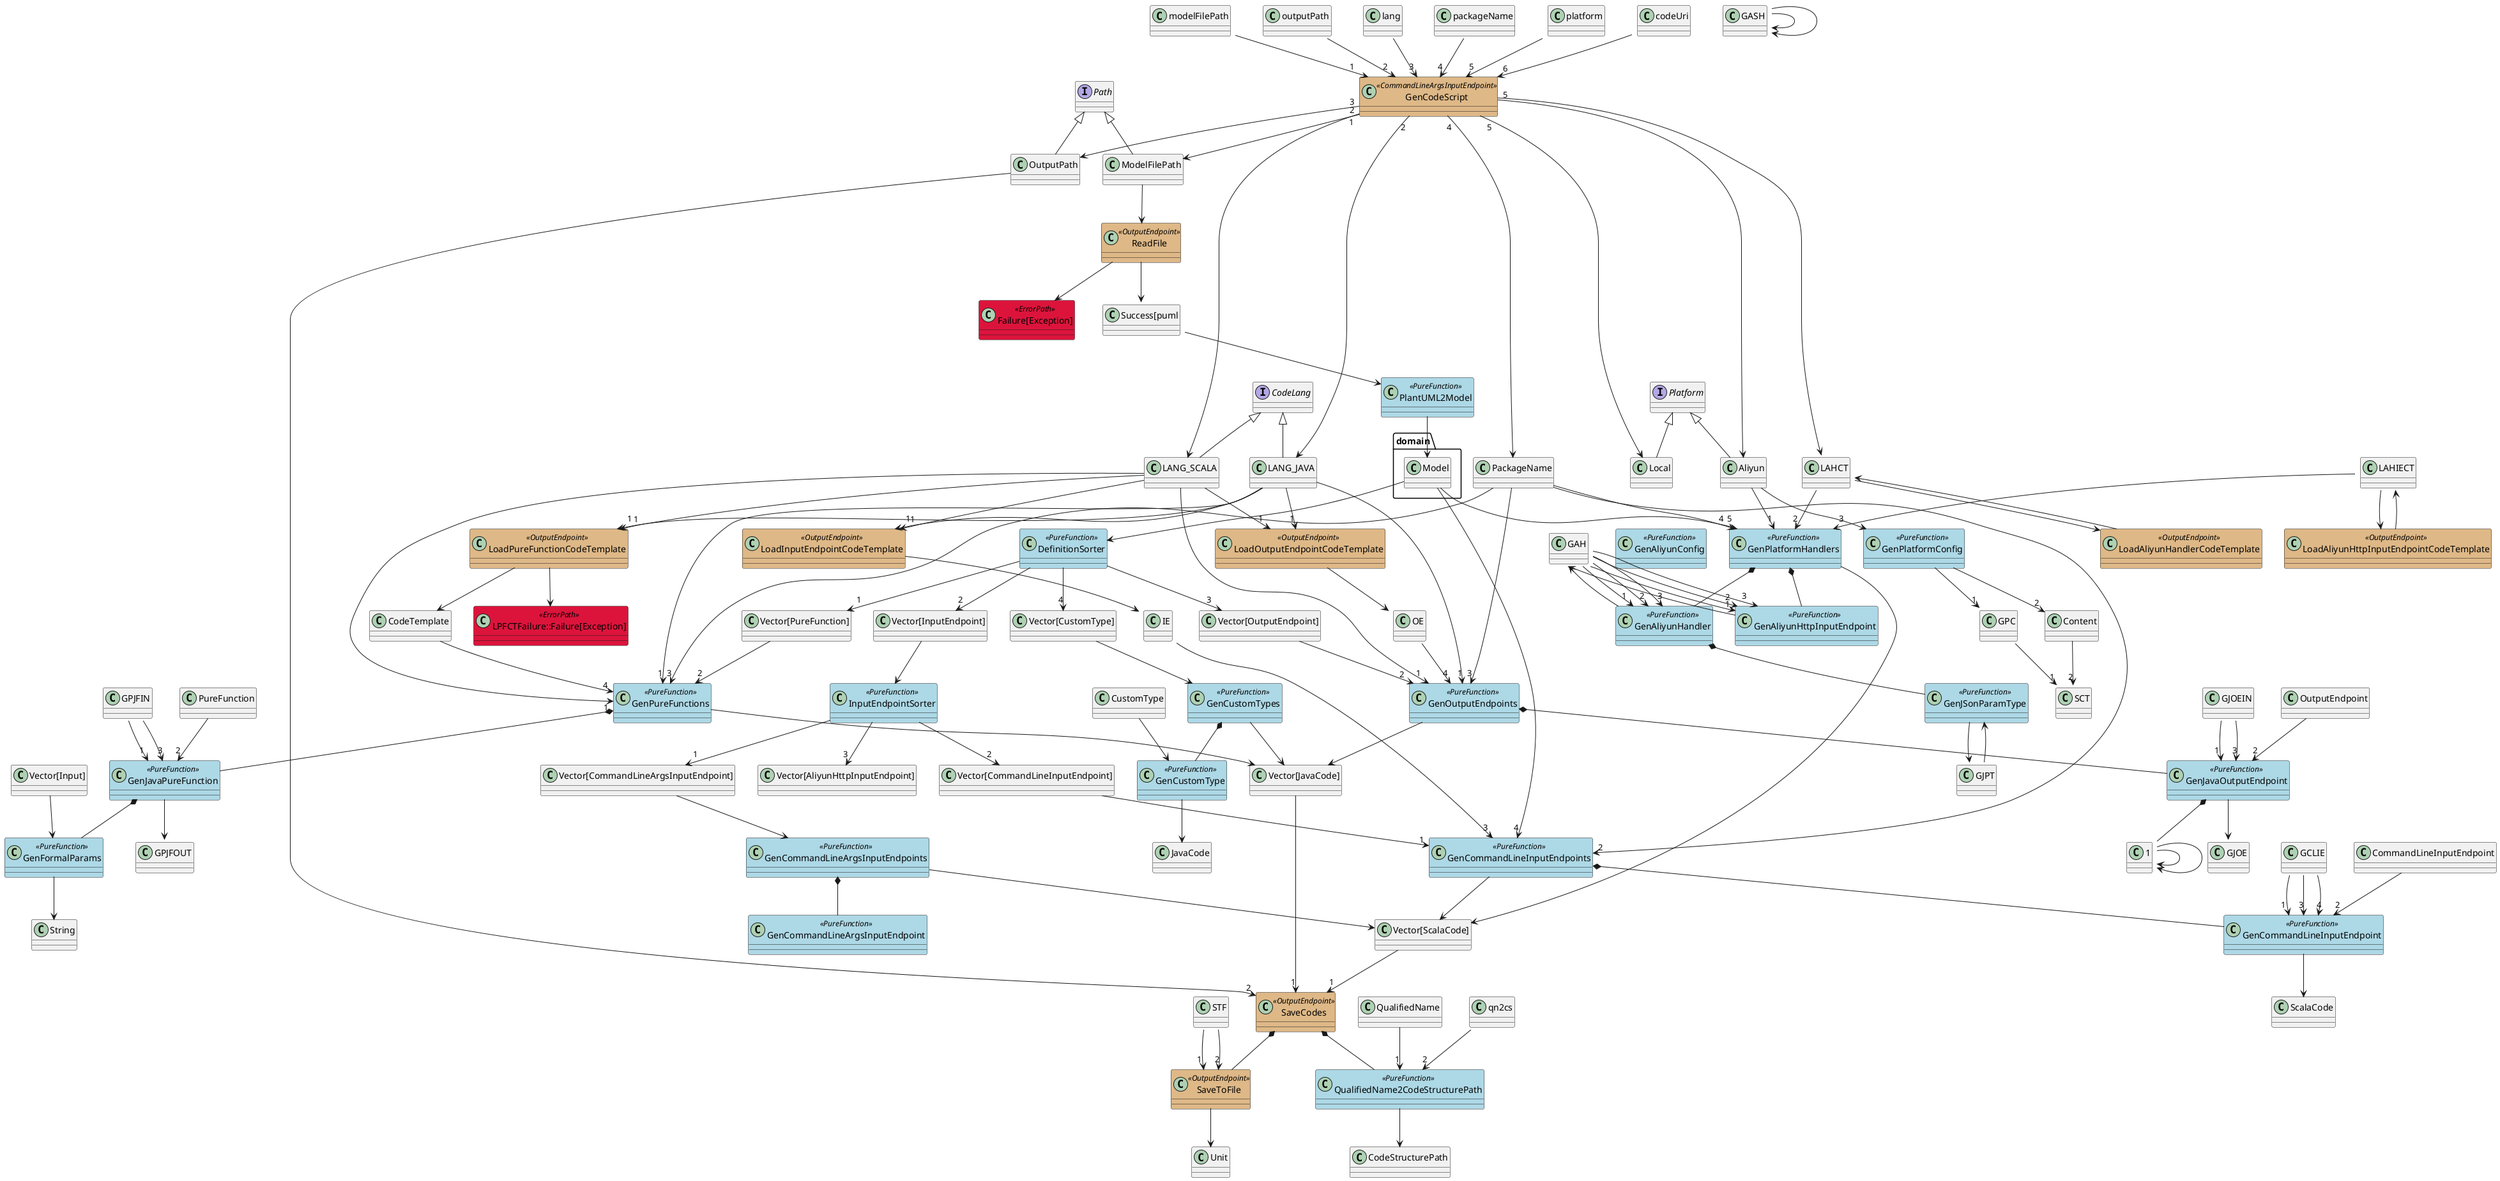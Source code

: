 @startuml
skinparam class {
	BackgroundColor<<CommandLineInputEndpoint>> BurlyWood
	BackgroundColor<<CommandLineArgsInputEndpoint>> BurlyWood
	BackgroundColor<<AliyunHttpInputEndpoint>> BurlyWood
	BackgroundColor<<OutputEndpoint>> BurlyWood
	BackgroundColor<<PureFunction>> LightBlue
	BackgroundColor<<AlternativePath>> LightGrey
	BackgroundColor<<ErrorPath>> Crimson
}

class GenCodeScript <<CommandLineArgsInputEndpoint>>
class ReadFile <<OutputEndpoint>>
class PlantUML2Model <<PureFunction>>
class GenPureFunctions <<PureFunction>>
class GenJavaPureFunction <<PureFunction>>
class GenOutputEndpoints <<PureFunction>>
class GenJavaOutputEndpoint <<PureFunction>>
class GenCommandLineArgsInputEndpoints <<PureFunction>>
class GenCommandLineArgsInputEndpoint <<PureFunction>>
class GenCommandLineInputEndpoints <<PureFunction>>
class GenCommandLineInputEndpoint <<PureFunction>>
class GenCustomTypes <<PureFunction>>
class GenCustomType <<PureFunction>>
class DefinitionSorter <<PureFunction>>
class InputEndpointSorter <<PureFunction>>
class SaveCodes <<OutputEndpoint>>
class SaveToFile <<OutputEndpoint>>
class "Failure[Exception]" <<ErrorPath>>
class "LPFCTFailure::Failure[Exception]" <<ErrorPath>>
class LoadPureFunctionCodeTemplate <<OutputEndpoint>>
class LoadOutputEndpointCodeTemplate <<OutputEndpoint>>
class LoadInputEndpointCodeTemplate <<OutputEndpoint>>
class LoadAliyunHandlerCodeTemplate <<OutputEndpoint>>
class LoadAliyunHttpInputEndpointCodeTemplate <<OutputEndpoint>>
class GenFormalParams <<PureFunction>>
class GenJSonParamType <<PureFunction>>
class QualifiedName2CodeStructurePath <<PureFunction>>
together {
class GenPlatformHandlers <<PureFunction>>
class GenAliyunHandler <<PureFunction>>
class GenPlatformConfig <<PureFunction>>
class GenAliyunConfig <<PureFunction>>
class GenAliyunHttpInputEndpoint <<PureFunction>>
}

interface CodeLang
CodeLang <|-- LANG_JAVA
CodeLang <|-- LANG_SCALA

interface Path
Path <|-- OutputPath
Path <|-- ModelFilePath

interface Platform
Platform <|-- Aliyun
Platform <|-- Local

modelFilePath::String --> "1" GenCodeScript
outputPath::String --> "2" GenCodeScript
lang::String --> "3" GenCodeScript
packageName::String --> "4" GenCodeScript
platform::String --> "5" GenCodeScript
codeUri::String --> "6" GenCodeScript
GenCodeScript "1" --> ModelFilePath
GenCodeScript "2" --> LANG_JAVA
GenCodeScript "2" --> LANG_SCALA
GenCodeScript "3" --> OutputPath
GenCodeScript "4" --> PackageName
GenCodeScript "5" --> Aliyun
GenCodeScript "5" --> Local
GenCodeScript --> LAHCT::Unit

"Vector[Input]" --> GenFormalParams
GenFormalParams --> String
GenJavaPureFunction *-- GenFormalParams

"GASH::Vector[Input]" --> GASH::GenFormalParams
GASH::GenFormalParams --> GASH::String
GenAliyunHandler *-- GenJSonParamType
"GJPT::Vector[Input]" --> GenJSonParamType
GenJSonParamType --> GJPT::String

"1::Vector[Input]" --> 1::GenFormalParams
1::GenFormalParams --> 1::String
GenJavaOutputEndpoint *-- 1::GenFormalParams

QualifiedName --> "1" QualifiedName2CodeStructurePath
qn2cs::CodeLang --> "2" QualifiedName2CodeStructurePath
QualifiedName2CodeStructurePath --> CodeStructurePath

LANG_JAVA --> "1" GenPureFunctions
LANG_SCALA --> "1" GenPureFunctions
LANG_JAVA --> "1" LoadPureFunctionCodeTemplate
LANG_SCALA --> "1" LoadPureFunctionCodeTemplate
LANG_JAVA --> "1" GenOutputEndpoints
LANG_SCALA --> "1" GenOutputEndpoints
LANG_JAVA --> "1" LoadOutputEndpointCodeTemplate
LANG_SCALA --> "1" LoadOutputEndpointCodeTemplate
LANG_JAVA --> "1" LoadInputEndpointCodeTemplate
LANG_SCALA --> "1" LoadInputEndpointCodeTemplate
LoadPureFunctionCodeTemplate --> CodeTemplate
LoadPureFunctionCodeTemplate --> "LPFCTFailure::Failure[Exception]"
LoadOutputEndpointCodeTemplate --> "OE::CodeTemplate"
LoadInputEndpointCodeTemplate --> "IE::CodeTemplate"
CodeTemplate --> "4" GenPureFunctions
"OE::CodeTemplate" --> "4" GenOutputEndpoints
"IE::CodeTemplate" --> "3" GenCommandLineInputEndpoints
ModelFilePath --> ReadFile
ReadFile --> "Success[puml::String]"
ReadFile --> "Failure[Exception]"
"Success[puml::String]" --> PlantUML2Model
PlantUML2Model --> domain.Model
domain.Model --> DefinitionSorter
DefinitionSorter --> "1" "Vector[PureFunction]"
DefinitionSorter --> "2" "Vector[InputEndpoint]"
DefinitionSorter --> "3" "Vector[OutputEndpoint]"
DefinitionSorter --> "4" "Vector[CustomType]"
"Vector[InputEndpoint]" --> InputEndpointSorter
InputEndpointSorter --> "1" "Vector[CommandLineArgsInputEndpoint]"
InputEndpointSorter --> "2" "Vector[CommandLineInputEndpoint]"
InputEndpointSorter --> "3" "Vector[AliyunHttpInputEndpoint]"
"Vector[PureFunction]" --> "2" GenPureFunctions
"Vector[CustomType]" --> GenCustomTypes
GenCustomTypes --> "Vector[JavaCode]"
GenCustomTypes *-- GenCustomType
CustomType --> GenCustomType
GenCustomType --> JavaCode
PackageName --> "3" GenPureFunctions
PackageName --> "3" GenOutputEndpoints
GenPureFunctions --> "Vector[JavaCode]"
GenPureFunctions *-- GenJavaPureFunction
GPJFIN::PackageName --> "1" GenJavaPureFunction
PureFunction --> "2" GenJavaPureFunction
GPJFIN::CodeTemplate --> "3" GenJavaPureFunction
GenJavaPureFunction --> GPJFOUT::JavaCode
"Vector[OutputEndpoint]" --> "2" GenOutputEndpoints
GenOutputEndpoints --> "Vector[JavaCode]"
GenOutputEndpoints *-- GenJavaOutputEndpoint
GJOEIN::PackageName --> "1" GenJavaOutputEndpoint
OutputEndpoint --> "2" GenJavaOutputEndpoint
GJOEIN::CodeTemplate --> "3" GenJavaOutputEndpoint
GenJavaOutputEndpoint --> GJOE::JavaCode
"Vector[CommandLineArgsInputEndpoint]" --> GenCommandLineArgsInputEndpoints
GenCommandLineArgsInputEndpoints --> "Vector[ScalaCode]"
GenCommandLineArgsInputEndpoints *-- GenCommandLineArgsInputEndpoint
"Vector[CommandLineInputEndpoint]" --> "1" GenCommandLineInputEndpoints
PackageName --> "2" GenCommandLineInputEndpoints
domain.Model --> "4" GenCommandLineInputEndpoints
GenCommandLineInputEndpoints --> "Vector[ScalaCode]"
GenCommandLineInputEndpoints *-- GenCommandLineInputEndpoint
GCLIE::PackageName --> "1" GenCommandLineInputEndpoint
CommandLineInputEndpoint --> "2" GenCommandLineInputEndpoint
GCLIE::CodeTemplate --> "3" GenCommandLineInputEndpoint
GCLIE::domain.Model --> "4" GenCommandLineInputEndpoint
GenCommandLineInputEndpoint --> ScalaCode
Aliyun --> "1" GenPlatformHandlers
PackageName --> "4" GenPlatformHandlers
GenPlatformHandlers --> "Vector[ScalaCode]"
GenPlatformHandlers *-- GenAliyunHandler
GenPlatformHandlers *-- GenAliyunHttpInputEndpoint

GAH::PackageName --> "1" GenAliyunHandler
GAH::domain.Definition --> "2" GenAliyunHandler
GAH::CodeTemplate --> "3" GenAliyunHandler
GenAliyunHandler --> GAH::ScalaCode

GAH::PackageName --> "1" GenAliyunHttpInputEndpoint
GAH::domain.Definition --> "2" GenAliyunHttpInputEndpoint
GAH::CodeTemplate --> "3" GenAliyunHttpInputEndpoint
GenAliyunHttpInputEndpoint --> GAH::ScalaCode

domain.Model --> "5" GenPlatformHandlers
Aliyun --> GenPlatformConfig

LAHCT::Unit --> LoadAliyunHandlerCodeTemplate
LoadAliyunHandlerCodeTemplate --> LAHCT::CodeTemplate
LAHCT::CodeTemplate --> "2" GenPlatformHandlers

LAHIECT::Unit --> LoadAliyunHttpInputEndpointCodeTemplate
LoadAliyunHttpInputEndpointCodeTemplate --> LAHIECT::CodeTemplate
LAHIECT::CodeTemplate --> "3" GenPlatformHandlers

GenPlatformConfig --> "1" GPC::Path
GenPlatformConfig --> "2" Content
GPC::Path --> "1" SCT::SaveToFile
Content --> "2" SCT::SaveToFile

"Vector[ScalaCode]" --> "1" SaveCodes
"Vector[JavaCode]" --> "1" SaveCodes
OutputPath --> "2" SaveCodes

STF::Path --> "1" SaveToFile
STF::Content --> "2" SaveToFile
SaveToFile --> Unit

SaveCodes *-- SaveToFile
SaveCodes *-- QualifiedName2CodeStructurePath
@enduml